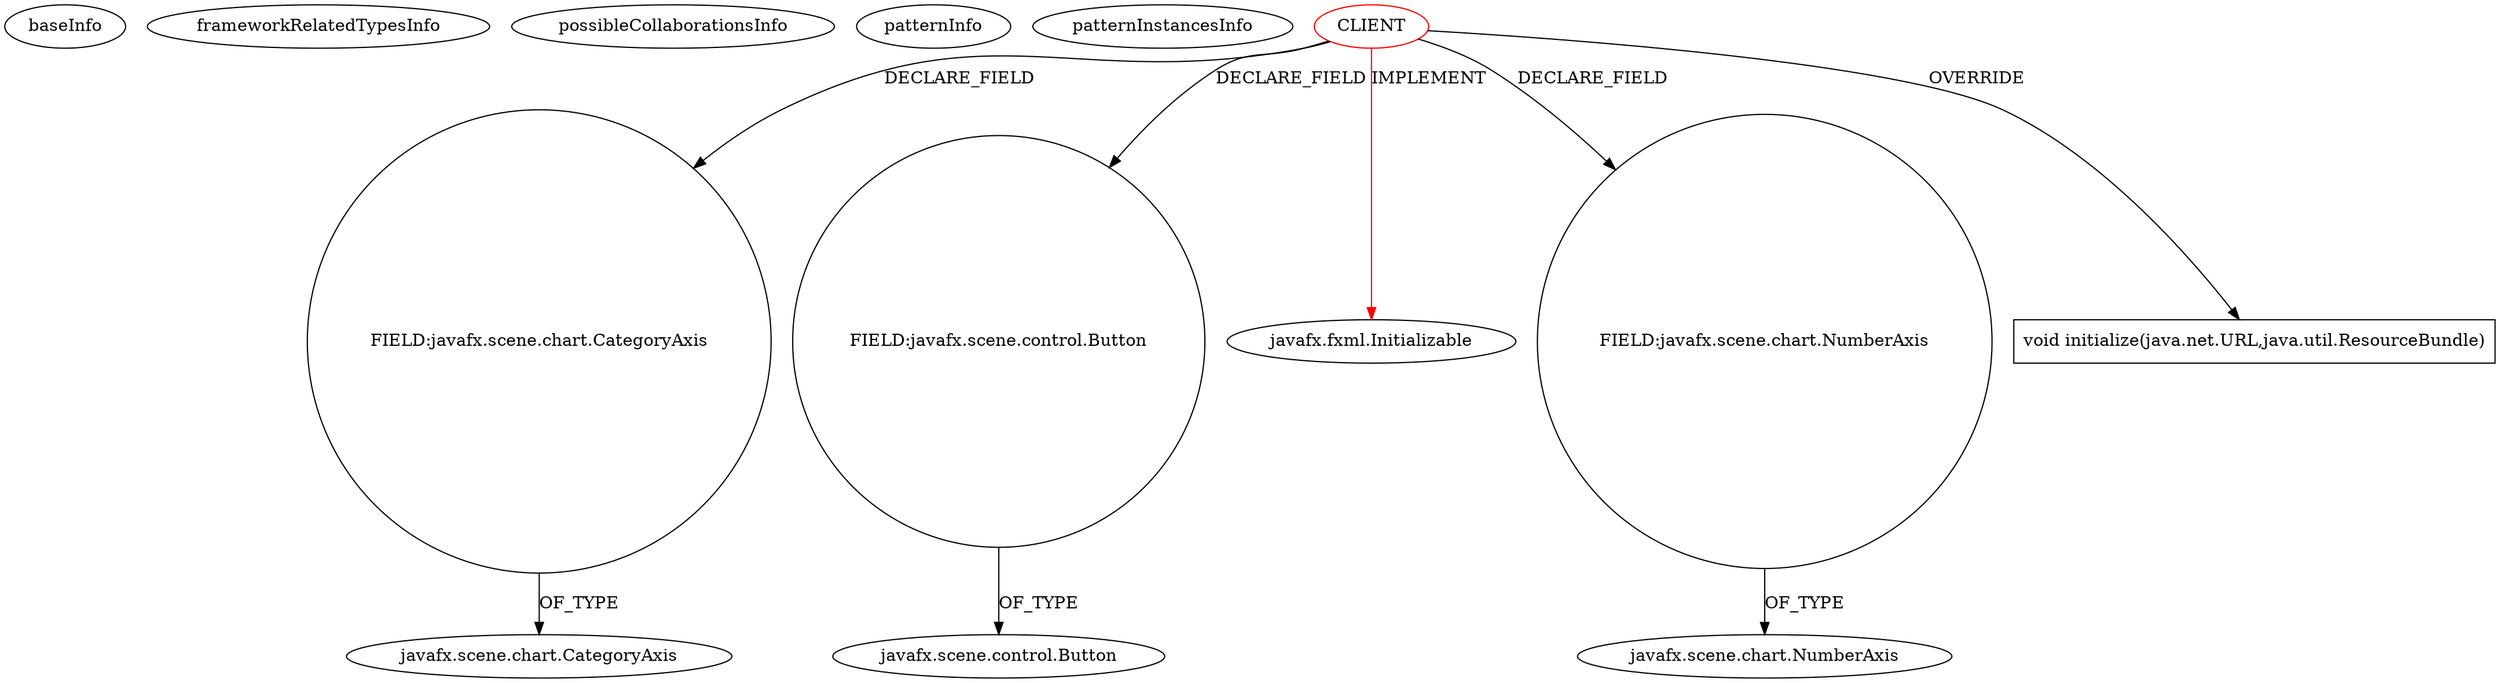 digraph {
baseInfo[graphId=3979,category="pattern",isAnonymous=false,possibleRelation=false]
frameworkRelatedTypesInfo[0="javafx.fxml.Initializable"]
possibleCollaborationsInfo[]
patternInfo[frequency=2.0,patternRootClient=0]
patternInstancesInfo[0="bianconejo-CEFX~/bianconejo-CEFX/CEFX-master/src/cefx/CEStatistiquesController.java~CEStatistiquesController~2023",1="RomeoGolf-BC~/RomeoGolf-BC/BC-master/src/romeogolf/bc/MainController.java~MainController~1142"]
86[label="FIELD:javafx.scene.chart.CategoryAxis",vertexType="FIELD_DECLARATION",isFrameworkType=false,shape=circle]
0[label="CLIENT",vertexType="ROOT_CLIENT_CLASS_DECLARATION",isFrameworkType=false,color=red]
34[label="FIELD:javafx.scene.control.Button",vertexType="FIELD_DECLARATION",isFrameworkType=false,shape=circle]
1[label="javafx.fxml.Initializable",vertexType="FRAMEWORK_INTERFACE_TYPE",isFrameworkType=false]
88[label="FIELD:javafx.scene.chart.NumberAxis",vertexType="FIELD_DECLARATION",isFrameworkType=false,shape=circle]
89[label="javafx.scene.chart.NumberAxis",vertexType="FRAMEWORK_CLASS_TYPE",isFrameworkType=false]
90[label="void initialize(java.net.URL,java.util.ResourceBundle)",vertexType="OVERRIDING_METHOD_DECLARATION",isFrameworkType=false,shape=box]
7[label="javafx.scene.control.Button",vertexType="FRAMEWORK_CLASS_TYPE",isFrameworkType=false]
87[label="javafx.scene.chart.CategoryAxis",vertexType="FRAMEWORK_CLASS_TYPE",isFrameworkType=false]
0->34[label="DECLARE_FIELD"]
0->86[label="DECLARE_FIELD"]
0->88[label="DECLARE_FIELD"]
0->1[label="IMPLEMENT",color=red]
88->89[label="OF_TYPE"]
86->87[label="OF_TYPE"]
34->7[label="OF_TYPE"]
0->90[label="OVERRIDE"]
}
